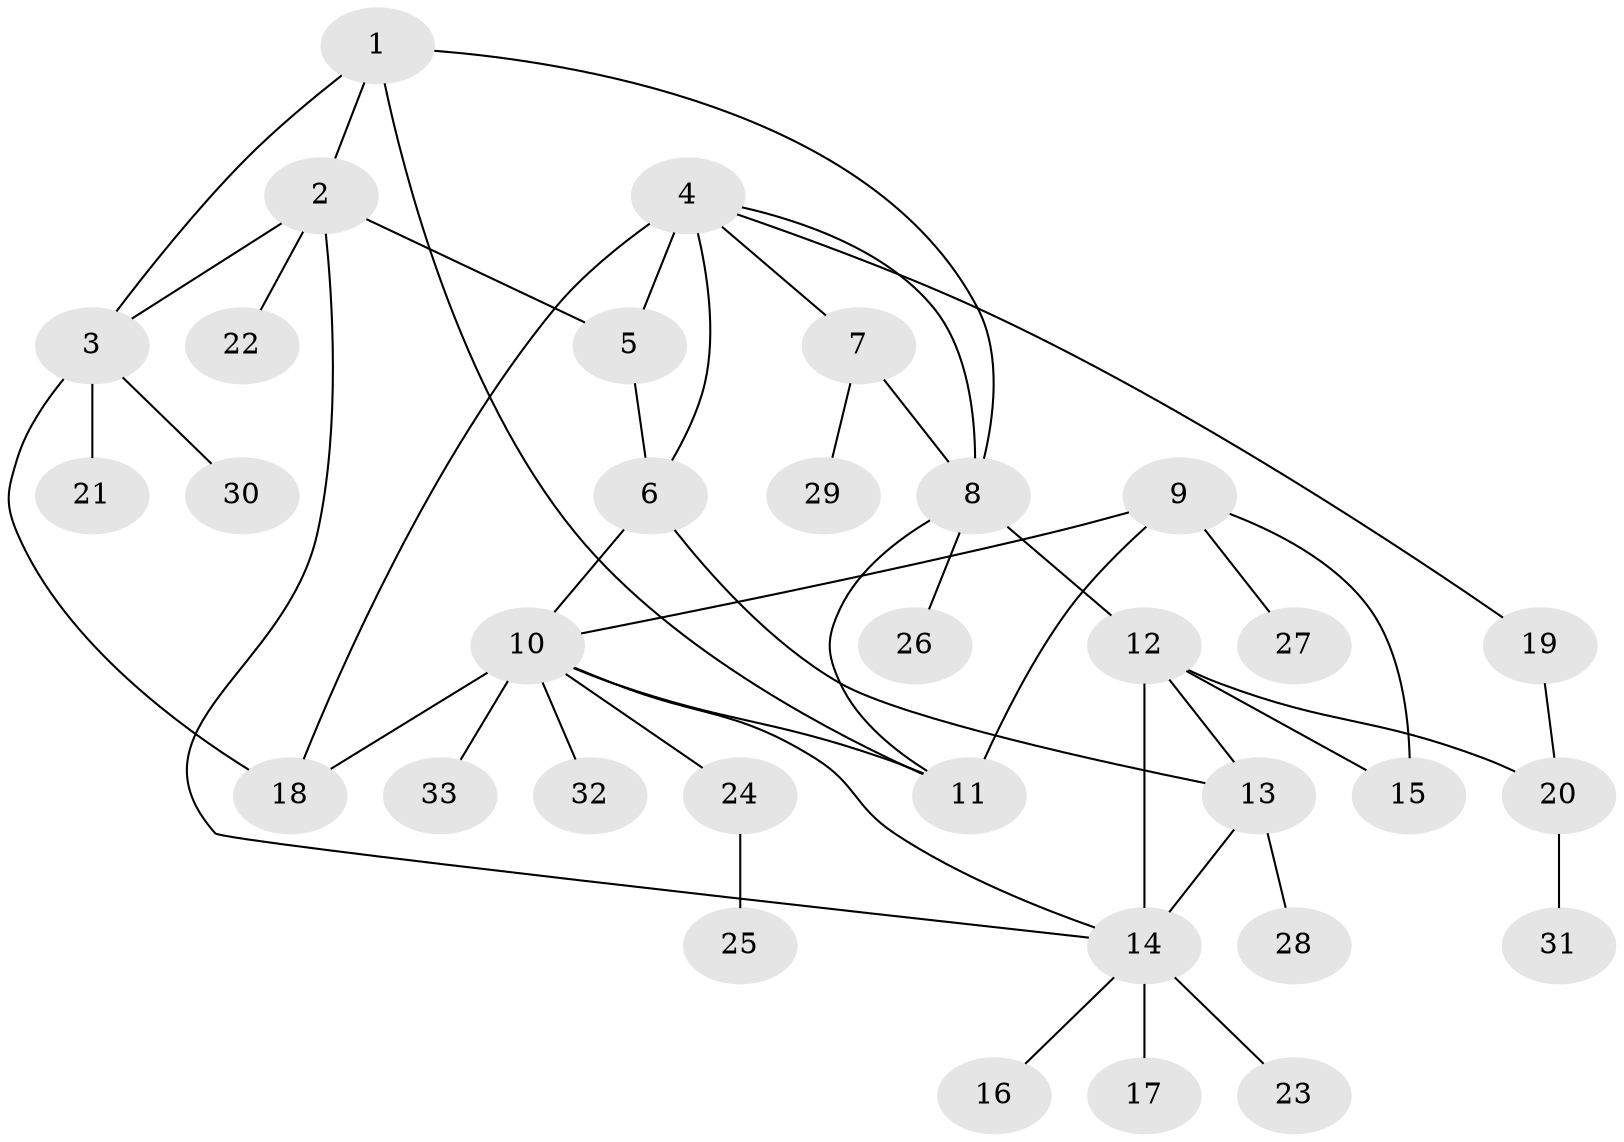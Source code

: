 // original degree distribution, {5: 0.07575757575757576, 6: 0.045454545454545456, 7: 0.015151515151515152, 3: 0.045454545454545456, 4: 0.06060606060606061, 9: 0.015151515151515152, 15: 0.015151515151515152, 2: 0.19696969696969696, 1: 0.5303030303030303}
// Generated by graph-tools (version 1.1) at 2025/52/03/04/25 22:52:37]
// undirected, 33 vertices, 47 edges
graph export_dot {
  node [color=gray90,style=filled];
  1;
  2;
  3;
  4;
  5;
  6;
  7;
  8;
  9;
  10;
  11;
  12;
  13;
  14;
  15;
  16;
  17;
  18;
  19;
  20;
  21;
  22;
  23;
  24;
  25;
  26;
  27;
  28;
  29;
  30;
  31;
  32;
  33;
  1 -- 2 [weight=1.0];
  1 -- 3 [weight=1.0];
  1 -- 8 [weight=1.0];
  1 -- 11 [weight=1.0];
  2 -- 3 [weight=1.0];
  2 -- 5 [weight=1.0];
  2 -- 14 [weight=1.0];
  2 -- 22 [weight=1.0];
  3 -- 18 [weight=1.0];
  3 -- 21 [weight=1.0];
  3 -- 30 [weight=2.0];
  4 -- 5 [weight=3.0];
  4 -- 6 [weight=1.0];
  4 -- 7 [weight=1.0];
  4 -- 8 [weight=1.0];
  4 -- 18 [weight=1.0];
  4 -- 19 [weight=1.0];
  5 -- 6 [weight=1.0];
  6 -- 10 [weight=1.0];
  6 -- 13 [weight=1.0];
  7 -- 8 [weight=1.0];
  7 -- 29 [weight=1.0];
  8 -- 11 [weight=1.0];
  8 -- 12 [weight=1.0];
  8 -- 26 [weight=1.0];
  9 -- 10 [weight=1.0];
  9 -- 11 [weight=1.0];
  9 -- 15 [weight=1.0];
  9 -- 27 [weight=1.0];
  10 -- 11 [weight=1.0];
  10 -- 14 [weight=1.0];
  10 -- 18 [weight=1.0];
  10 -- 24 [weight=1.0];
  10 -- 32 [weight=1.0];
  10 -- 33 [weight=1.0];
  12 -- 13 [weight=1.0];
  12 -- 14 [weight=8.0];
  12 -- 15 [weight=1.0];
  12 -- 20 [weight=1.0];
  13 -- 14 [weight=1.0];
  13 -- 28 [weight=1.0];
  14 -- 16 [weight=1.0];
  14 -- 17 [weight=1.0];
  14 -- 23 [weight=1.0];
  19 -- 20 [weight=1.0];
  20 -- 31 [weight=1.0];
  24 -- 25 [weight=1.0];
}
